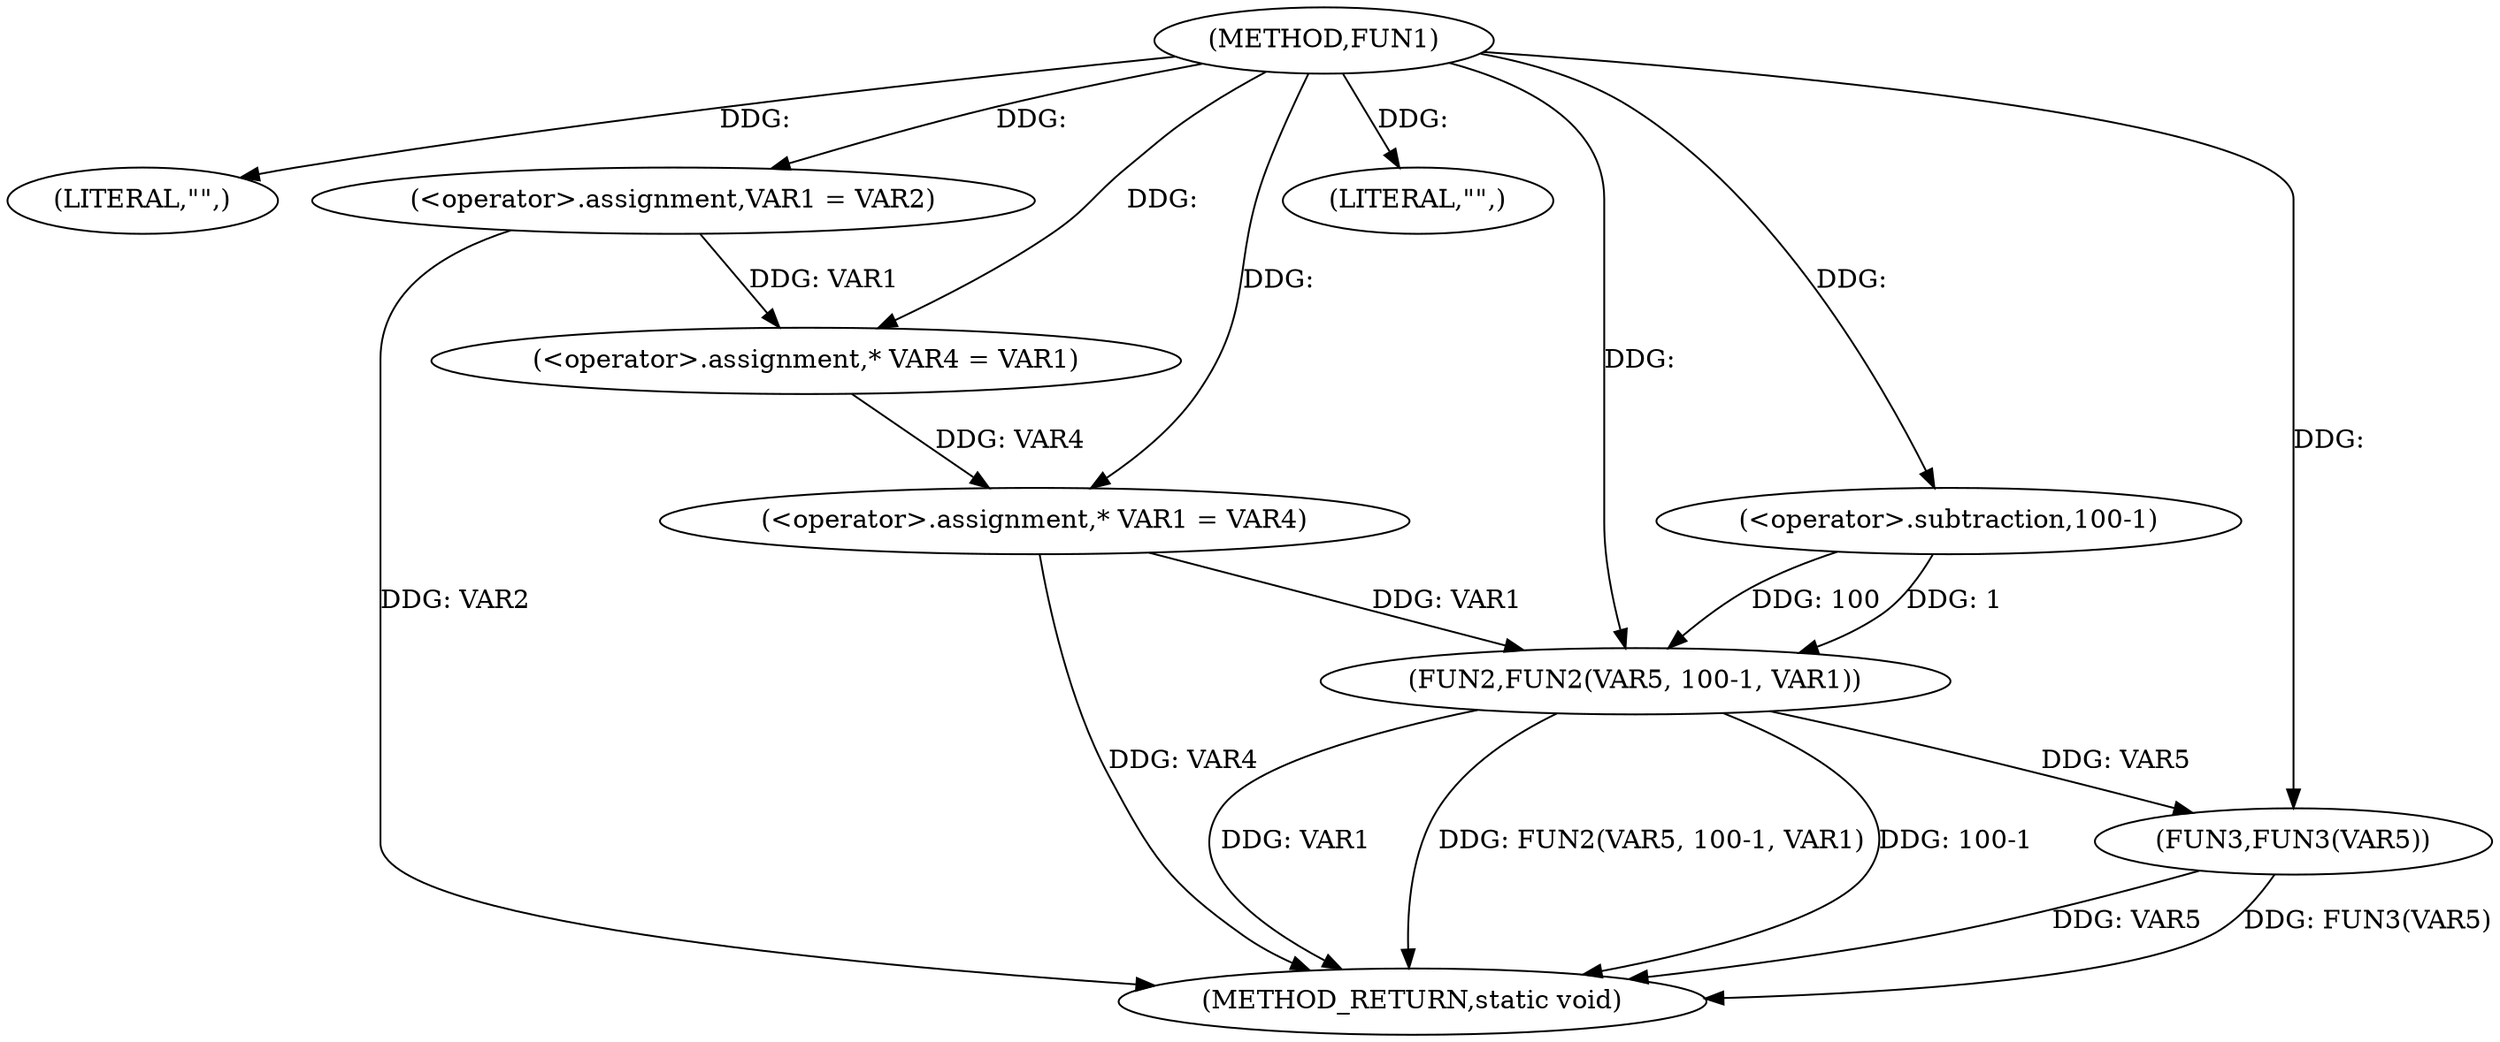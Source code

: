 digraph FUN1 {  
"1000100" [label = "(METHOD,FUN1)" ]
"1000126" [label = "(METHOD_RETURN,static void)" ]
"1000103" [label = "(LITERAL,\"\",)" ]
"1000104" [label = "(<operator>.assignment,VAR1 = VAR2)" ]
"1000109" [label = "(<operator>.assignment,* VAR4 = VAR1)" ]
"1000113" [label = "(<operator>.assignment,* VAR1 = VAR4)" ]
"1000117" [label = "(LITERAL,\"\",)" ]
"1000118" [label = "(FUN2,FUN2(VAR5, 100-1, VAR1))" ]
"1000120" [label = "(<operator>.subtraction,100-1)" ]
"1000124" [label = "(FUN3,FUN3(VAR5))" ]
  "1000124" -> "1000126"  [ label = "DDG: VAR5"] 
  "1000118" -> "1000126"  [ label = "DDG: VAR1"] 
  "1000113" -> "1000126"  [ label = "DDG: VAR4"] 
  "1000118" -> "1000126"  [ label = "DDG: FUN2(VAR5, 100-1, VAR1)"] 
  "1000124" -> "1000126"  [ label = "DDG: FUN3(VAR5)"] 
  "1000118" -> "1000126"  [ label = "DDG: 100-1"] 
  "1000104" -> "1000126"  [ label = "DDG: VAR2"] 
  "1000100" -> "1000103"  [ label = "DDG: "] 
  "1000100" -> "1000104"  [ label = "DDG: "] 
  "1000104" -> "1000109"  [ label = "DDG: VAR1"] 
  "1000100" -> "1000109"  [ label = "DDG: "] 
  "1000109" -> "1000113"  [ label = "DDG: VAR4"] 
  "1000100" -> "1000113"  [ label = "DDG: "] 
  "1000100" -> "1000117"  [ label = "DDG: "] 
  "1000100" -> "1000118"  [ label = "DDG: "] 
  "1000120" -> "1000118"  [ label = "DDG: 100"] 
  "1000120" -> "1000118"  [ label = "DDG: 1"] 
  "1000100" -> "1000120"  [ label = "DDG: "] 
  "1000113" -> "1000118"  [ label = "DDG: VAR1"] 
  "1000118" -> "1000124"  [ label = "DDG: VAR5"] 
  "1000100" -> "1000124"  [ label = "DDG: "] 
}
